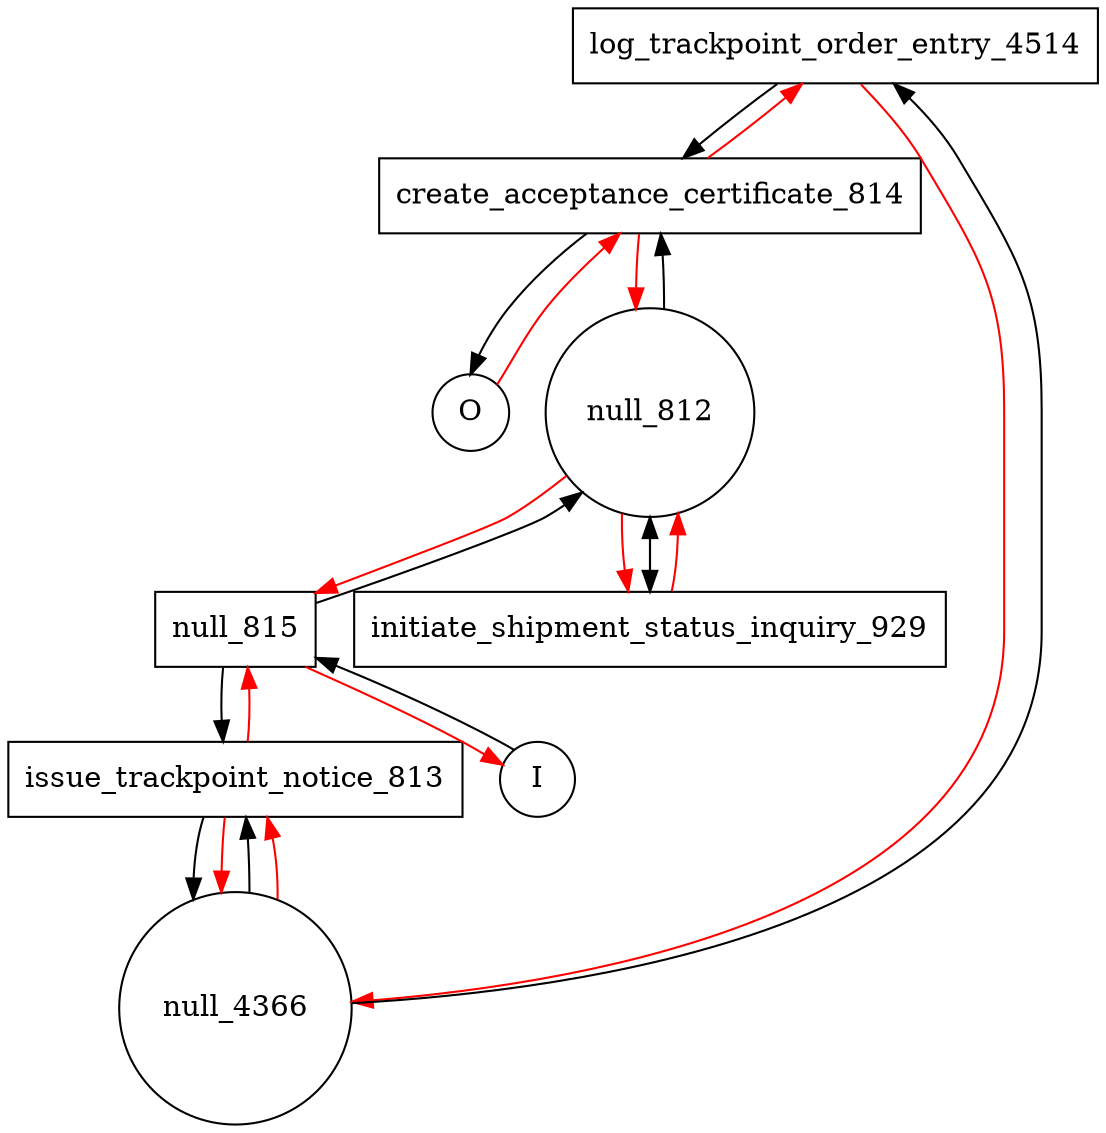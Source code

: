 digraph {
	// FREIGHT_IN_TRANSIT

	// Elements
	log_trackpoint_order_entry_4514 [shape=box];
	null_815 [shape=box];
	initiate_shipment_status_inquiry_929 [shape=box];
	create_acceptance_certificate_814 [shape=box];
	issue_trackpoint_notice_813 [shape=box];
	outputcondition_47 [shape=circle][label=O];
	null_812 [shape=circle];
	null_4366 [shape=circle];
	inputcondition_46 [shape=circle][label=I];

	// Arrows
	inputcondition_46->null_815;
	null_815->issue_trackpoint_notice_813;
	null_815->null_812;
	null_815->inputcondition_46[color=red];
	null_812->initiate_shipment_status_inquiry_929;
	null_812->create_acceptance_certificate_814;
	null_812->null_815[color=red];
	null_812->initiate_shipment_status_inquiry_929[color=red];
	create_acceptance_certificate_814->outputcondition_47;
	create_acceptance_certificate_814->null_812[color=red];
	create_acceptance_certificate_814->log_trackpoint_order_entry_4514[color=red];
	outputcondition_47->create_acceptance_certificate_814[color=red];
	initiate_shipment_status_inquiry_929->null_812;
	initiate_shipment_status_inquiry_929->null_812[color=red];
	issue_trackpoint_notice_813->null_4366;
	issue_trackpoint_notice_813->null_815[color=red];
	issue_trackpoint_notice_813->null_4366[color=red];
	null_4366->issue_trackpoint_notice_813;
	null_4366->log_trackpoint_order_entry_4514;
	null_4366->issue_trackpoint_notice_813[color=red];
	log_trackpoint_order_entry_4514->create_acceptance_certificate_814;
	log_trackpoint_order_entry_4514->null_4366[color=red];
}